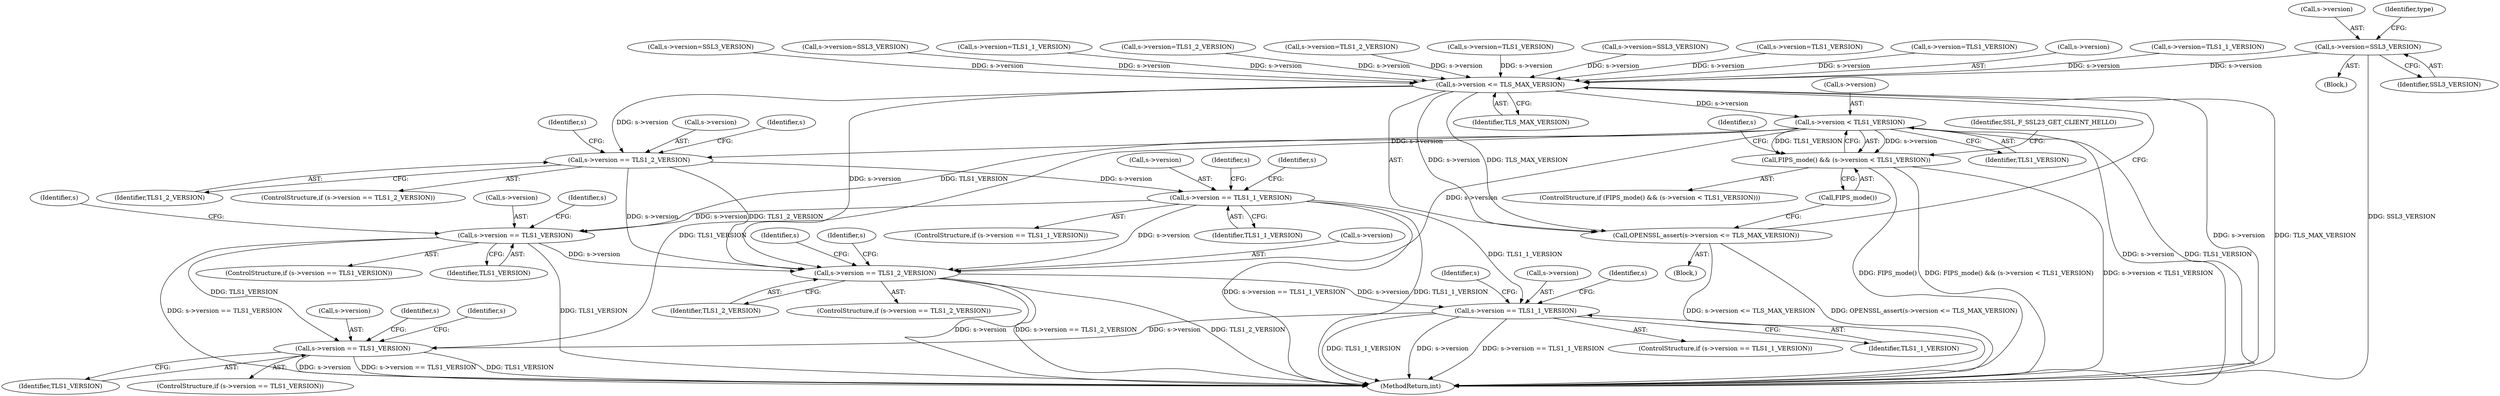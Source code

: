 digraph "0_openssl_26a59d9b46574e457870197dffa802871b4c8fc7_0@pointer" {
"1000604" [label="(Call,s->version=SSL3_VERSION)"];
"1000687" [label="(Call,s->version <= TLS_MAX_VERSION)"];
"1000686" [label="(Call,OPENSSL_assert(s->version <= TLS_MAX_VERSION))"];
"1000695" [label="(Call,s->version < TLS1_VERSION)"];
"1000693" [label="(Call,FIPS_mode() && (s->version < TLS1_VERSION))"];
"1001164" [label="(Call,s->version == TLS1_2_VERSION)"];
"1001176" [label="(Call,s->version == TLS1_1_VERSION)"];
"1001188" [label="(Call,s->version == TLS1_VERSION)"];
"1001212" [label="(Call,s->version == TLS1_2_VERSION)"];
"1001224" [label="(Call,s->version == TLS1_1_VERSION)"];
"1001236" [label="(Call,s->version == TLS1_VERSION)"];
"1000708" [label="(Identifier,s)"];
"1001213" [label="(Call,s->version)"];
"1001240" [label="(Identifier,TLS1_VERSION)"];
"1001206" [label="(Identifier,s)"];
"1000695" [label="(Call,s->version < TLS1_VERSION)"];
"1000605" [label="(Call,s->version)"];
"1000687" [label="(Call,s->version <= TLS_MAX_VERSION)"];
"1000691" [label="(Identifier,TLS_MAX_VERSION)"];
"1001180" [label="(Identifier,TLS1_1_VERSION)"];
"1000621" [label="(Call,s->version=TLS1_VERSION)"];
"1001228" [label="(Identifier,TLS1_1_VERSION)"];
"1000603" [label="(Block,)"];
"1001171" [label="(Identifier,s)"];
"1000354" [label="(Call,s->version=TLS1_VERSION)"];
"1000688" [label="(Call,s->version)"];
"1001243" [label="(Identifier,s)"];
"1001190" [label="(Identifier,s)"];
"1000604" [label="(Call,s->version=SSL3_VERSION)"];
"1000335" [label="(Call,s->version=TLS1_1_VERSION)"];
"1000404" [label="(Call,s->version=SSL3_VERSION)"];
"1000373" [label="(Call,s->version=SSL3_VERSION)"];
"1000696" [label="(Call,s->version)"];
"1001236" [label="(Call,s->version == TLS1_VERSION)"];
"1001188" [label="(Call,s->version == TLS1_VERSION)"];
"1000693" [label="(Call,FIPS_mode() && (s->version < TLS1_VERSION))"];
"1001176" [label="(Call,s->version == TLS1_1_VERSION)"];
"1001226" [label="(Identifier,s)"];
"1001225" [label="(Call,s->version)"];
"1001219" [label="(Identifier,s)"];
"1000552" [label="(Call,s->version=TLS1_1_VERSION)"];
"1000310" [label="(Call,s->version=TLS1_2_VERSION)"];
"1001235" [label="(ControlStructure,if (s->version == TLS1_VERSION))"];
"1001223" [label="(ControlStructure,if (s->version == TLS1_1_VERSION))"];
"1000694" [label="(Call,FIPS_mode())"];
"1001212" [label="(Call,s->version == TLS1_2_VERSION)"];
"1001168" [label="(Identifier,TLS1_2_VERSION)"];
"1001238" [label="(Identifier,s)"];
"1001197" [label="(Identifier,s)"];
"1001164" [label="(Call,s->version == TLS1_2_VERSION)"];
"1001178" [label="(Identifier,s)"];
"1000702" [label="(Identifier,SSL_F_SSL23_GET_CLIENT_HELLO)"];
"1001183" [label="(Identifier,s)"];
"1001165" [label="(Call,s->version)"];
"1000686" [label="(Call,OPENSSL_assert(s->version <= TLS_MAX_VERSION))"];
"1000529" [label="(Call,s->version=TLS1_2_VERSION)"];
"1000569" [label="(Call,s->version=TLS1_VERSION)"];
"1000586" [label="(Call,s->version=SSL3_VERSION)"];
"1001249" [label="(Identifier,s)"];
"1001224" [label="(Call,s->version == TLS1_1_VERSION)"];
"1001189" [label="(Call,s->version)"];
"1001274" [label="(MethodReturn,int)"];
"1000608" [label="(Identifier,SSL3_VERSION)"];
"1001211" [label="(ControlStructure,if (s->version == TLS1_2_VERSION))"];
"1001216" [label="(Identifier,TLS1_2_VERSION)"];
"1001231" [label="(Identifier,s)"];
"1001187" [label="(ControlStructure,if (s->version == TLS1_VERSION))"];
"1000692" [label="(ControlStructure,if (FIPS_mode() && (s->version < TLS1_VERSION)))"];
"1000610" [label="(Identifier,type)"];
"1000699" [label="(Identifier,TLS1_VERSION)"];
"1001177" [label="(Call,s->version)"];
"1001163" [label="(ControlStructure,if (s->version == TLS1_2_VERSION))"];
"1001175" [label="(ControlStructure,if (s->version == TLS1_1_VERSION))"];
"1000147" [label="(Block,)"];
"1001237" [label="(Call,s->version)"];
"1001192" [label="(Identifier,TLS1_VERSION)"];
"1000604" -> "1000603"  [label="AST: "];
"1000604" -> "1000608"  [label="CFG: "];
"1000605" -> "1000604"  [label="AST: "];
"1000608" -> "1000604"  [label="AST: "];
"1000610" -> "1000604"  [label="CFG: "];
"1000604" -> "1001274"  [label="DDG: SSL3_VERSION"];
"1000604" -> "1000687"  [label="DDG: s->version"];
"1000687" -> "1000686"  [label="AST: "];
"1000687" -> "1000691"  [label="CFG: "];
"1000688" -> "1000687"  [label="AST: "];
"1000691" -> "1000687"  [label="AST: "];
"1000686" -> "1000687"  [label="CFG: "];
"1000687" -> "1001274"  [label="DDG: s->version"];
"1000687" -> "1001274"  [label="DDG: TLS_MAX_VERSION"];
"1000687" -> "1000686"  [label="DDG: s->version"];
"1000687" -> "1000686"  [label="DDG: TLS_MAX_VERSION"];
"1000335" -> "1000687"  [label="DDG: s->version"];
"1000404" -> "1000687"  [label="DDG: s->version"];
"1000310" -> "1000687"  [label="DDG: s->version"];
"1000586" -> "1000687"  [label="DDG: s->version"];
"1000529" -> "1000687"  [label="DDG: s->version"];
"1000569" -> "1000687"  [label="DDG: s->version"];
"1000373" -> "1000687"  [label="DDG: s->version"];
"1000354" -> "1000687"  [label="DDG: s->version"];
"1000552" -> "1000687"  [label="DDG: s->version"];
"1000621" -> "1000687"  [label="DDG: s->version"];
"1000687" -> "1000695"  [label="DDG: s->version"];
"1000687" -> "1001164"  [label="DDG: s->version"];
"1000687" -> "1001212"  [label="DDG: s->version"];
"1000686" -> "1000147"  [label="AST: "];
"1000694" -> "1000686"  [label="CFG: "];
"1000686" -> "1001274"  [label="DDG: s->version <= TLS_MAX_VERSION"];
"1000686" -> "1001274"  [label="DDG: OPENSSL_assert(s->version <= TLS_MAX_VERSION)"];
"1000695" -> "1000693"  [label="AST: "];
"1000695" -> "1000699"  [label="CFG: "];
"1000696" -> "1000695"  [label="AST: "];
"1000699" -> "1000695"  [label="AST: "];
"1000693" -> "1000695"  [label="CFG: "];
"1000695" -> "1001274"  [label="DDG: s->version"];
"1000695" -> "1001274"  [label="DDG: TLS1_VERSION"];
"1000695" -> "1000693"  [label="DDG: s->version"];
"1000695" -> "1000693"  [label="DDG: TLS1_VERSION"];
"1000695" -> "1001164"  [label="DDG: s->version"];
"1000695" -> "1001188"  [label="DDG: TLS1_VERSION"];
"1000695" -> "1001212"  [label="DDG: s->version"];
"1000695" -> "1001236"  [label="DDG: TLS1_VERSION"];
"1000693" -> "1000692"  [label="AST: "];
"1000693" -> "1000694"  [label="CFG: "];
"1000694" -> "1000693"  [label="AST: "];
"1000702" -> "1000693"  [label="CFG: "];
"1000708" -> "1000693"  [label="CFG: "];
"1000693" -> "1001274"  [label="DDG: FIPS_mode() && (s->version < TLS1_VERSION)"];
"1000693" -> "1001274"  [label="DDG: s->version < TLS1_VERSION"];
"1000693" -> "1001274"  [label="DDG: FIPS_mode()"];
"1001164" -> "1001163"  [label="AST: "];
"1001164" -> "1001168"  [label="CFG: "];
"1001165" -> "1001164"  [label="AST: "];
"1001168" -> "1001164"  [label="AST: "];
"1001171" -> "1001164"  [label="CFG: "];
"1001178" -> "1001164"  [label="CFG: "];
"1001164" -> "1001176"  [label="DDG: s->version"];
"1001164" -> "1001212"  [label="DDG: s->version"];
"1001164" -> "1001212"  [label="DDG: TLS1_2_VERSION"];
"1001176" -> "1001175"  [label="AST: "];
"1001176" -> "1001180"  [label="CFG: "];
"1001177" -> "1001176"  [label="AST: "];
"1001180" -> "1001176"  [label="AST: "];
"1001183" -> "1001176"  [label="CFG: "];
"1001190" -> "1001176"  [label="CFG: "];
"1001176" -> "1001274"  [label="DDG: s->version == TLS1_1_VERSION"];
"1001176" -> "1001274"  [label="DDG: TLS1_1_VERSION"];
"1001176" -> "1001188"  [label="DDG: s->version"];
"1001176" -> "1001212"  [label="DDG: s->version"];
"1001176" -> "1001224"  [label="DDG: TLS1_1_VERSION"];
"1001188" -> "1001187"  [label="AST: "];
"1001188" -> "1001192"  [label="CFG: "];
"1001189" -> "1001188"  [label="AST: "];
"1001192" -> "1001188"  [label="AST: "];
"1001197" -> "1001188"  [label="CFG: "];
"1001206" -> "1001188"  [label="CFG: "];
"1001188" -> "1001274"  [label="DDG: TLS1_VERSION"];
"1001188" -> "1001274"  [label="DDG: s->version == TLS1_VERSION"];
"1001188" -> "1001212"  [label="DDG: s->version"];
"1001188" -> "1001236"  [label="DDG: TLS1_VERSION"];
"1001212" -> "1001211"  [label="AST: "];
"1001212" -> "1001216"  [label="CFG: "];
"1001213" -> "1001212"  [label="AST: "];
"1001216" -> "1001212"  [label="AST: "];
"1001219" -> "1001212"  [label="CFG: "];
"1001226" -> "1001212"  [label="CFG: "];
"1001212" -> "1001274"  [label="DDG: s->version"];
"1001212" -> "1001274"  [label="DDG: s->version == TLS1_2_VERSION"];
"1001212" -> "1001274"  [label="DDG: TLS1_2_VERSION"];
"1001212" -> "1001224"  [label="DDG: s->version"];
"1001224" -> "1001223"  [label="AST: "];
"1001224" -> "1001228"  [label="CFG: "];
"1001225" -> "1001224"  [label="AST: "];
"1001228" -> "1001224"  [label="AST: "];
"1001231" -> "1001224"  [label="CFG: "];
"1001238" -> "1001224"  [label="CFG: "];
"1001224" -> "1001274"  [label="DDG: TLS1_1_VERSION"];
"1001224" -> "1001274"  [label="DDG: s->version"];
"1001224" -> "1001274"  [label="DDG: s->version == TLS1_1_VERSION"];
"1001224" -> "1001236"  [label="DDG: s->version"];
"1001236" -> "1001235"  [label="AST: "];
"1001236" -> "1001240"  [label="CFG: "];
"1001237" -> "1001236"  [label="AST: "];
"1001240" -> "1001236"  [label="AST: "];
"1001243" -> "1001236"  [label="CFG: "];
"1001249" -> "1001236"  [label="CFG: "];
"1001236" -> "1001274"  [label="DDG: s->version"];
"1001236" -> "1001274"  [label="DDG: s->version == TLS1_VERSION"];
"1001236" -> "1001274"  [label="DDG: TLS1_VERSION"];
}
